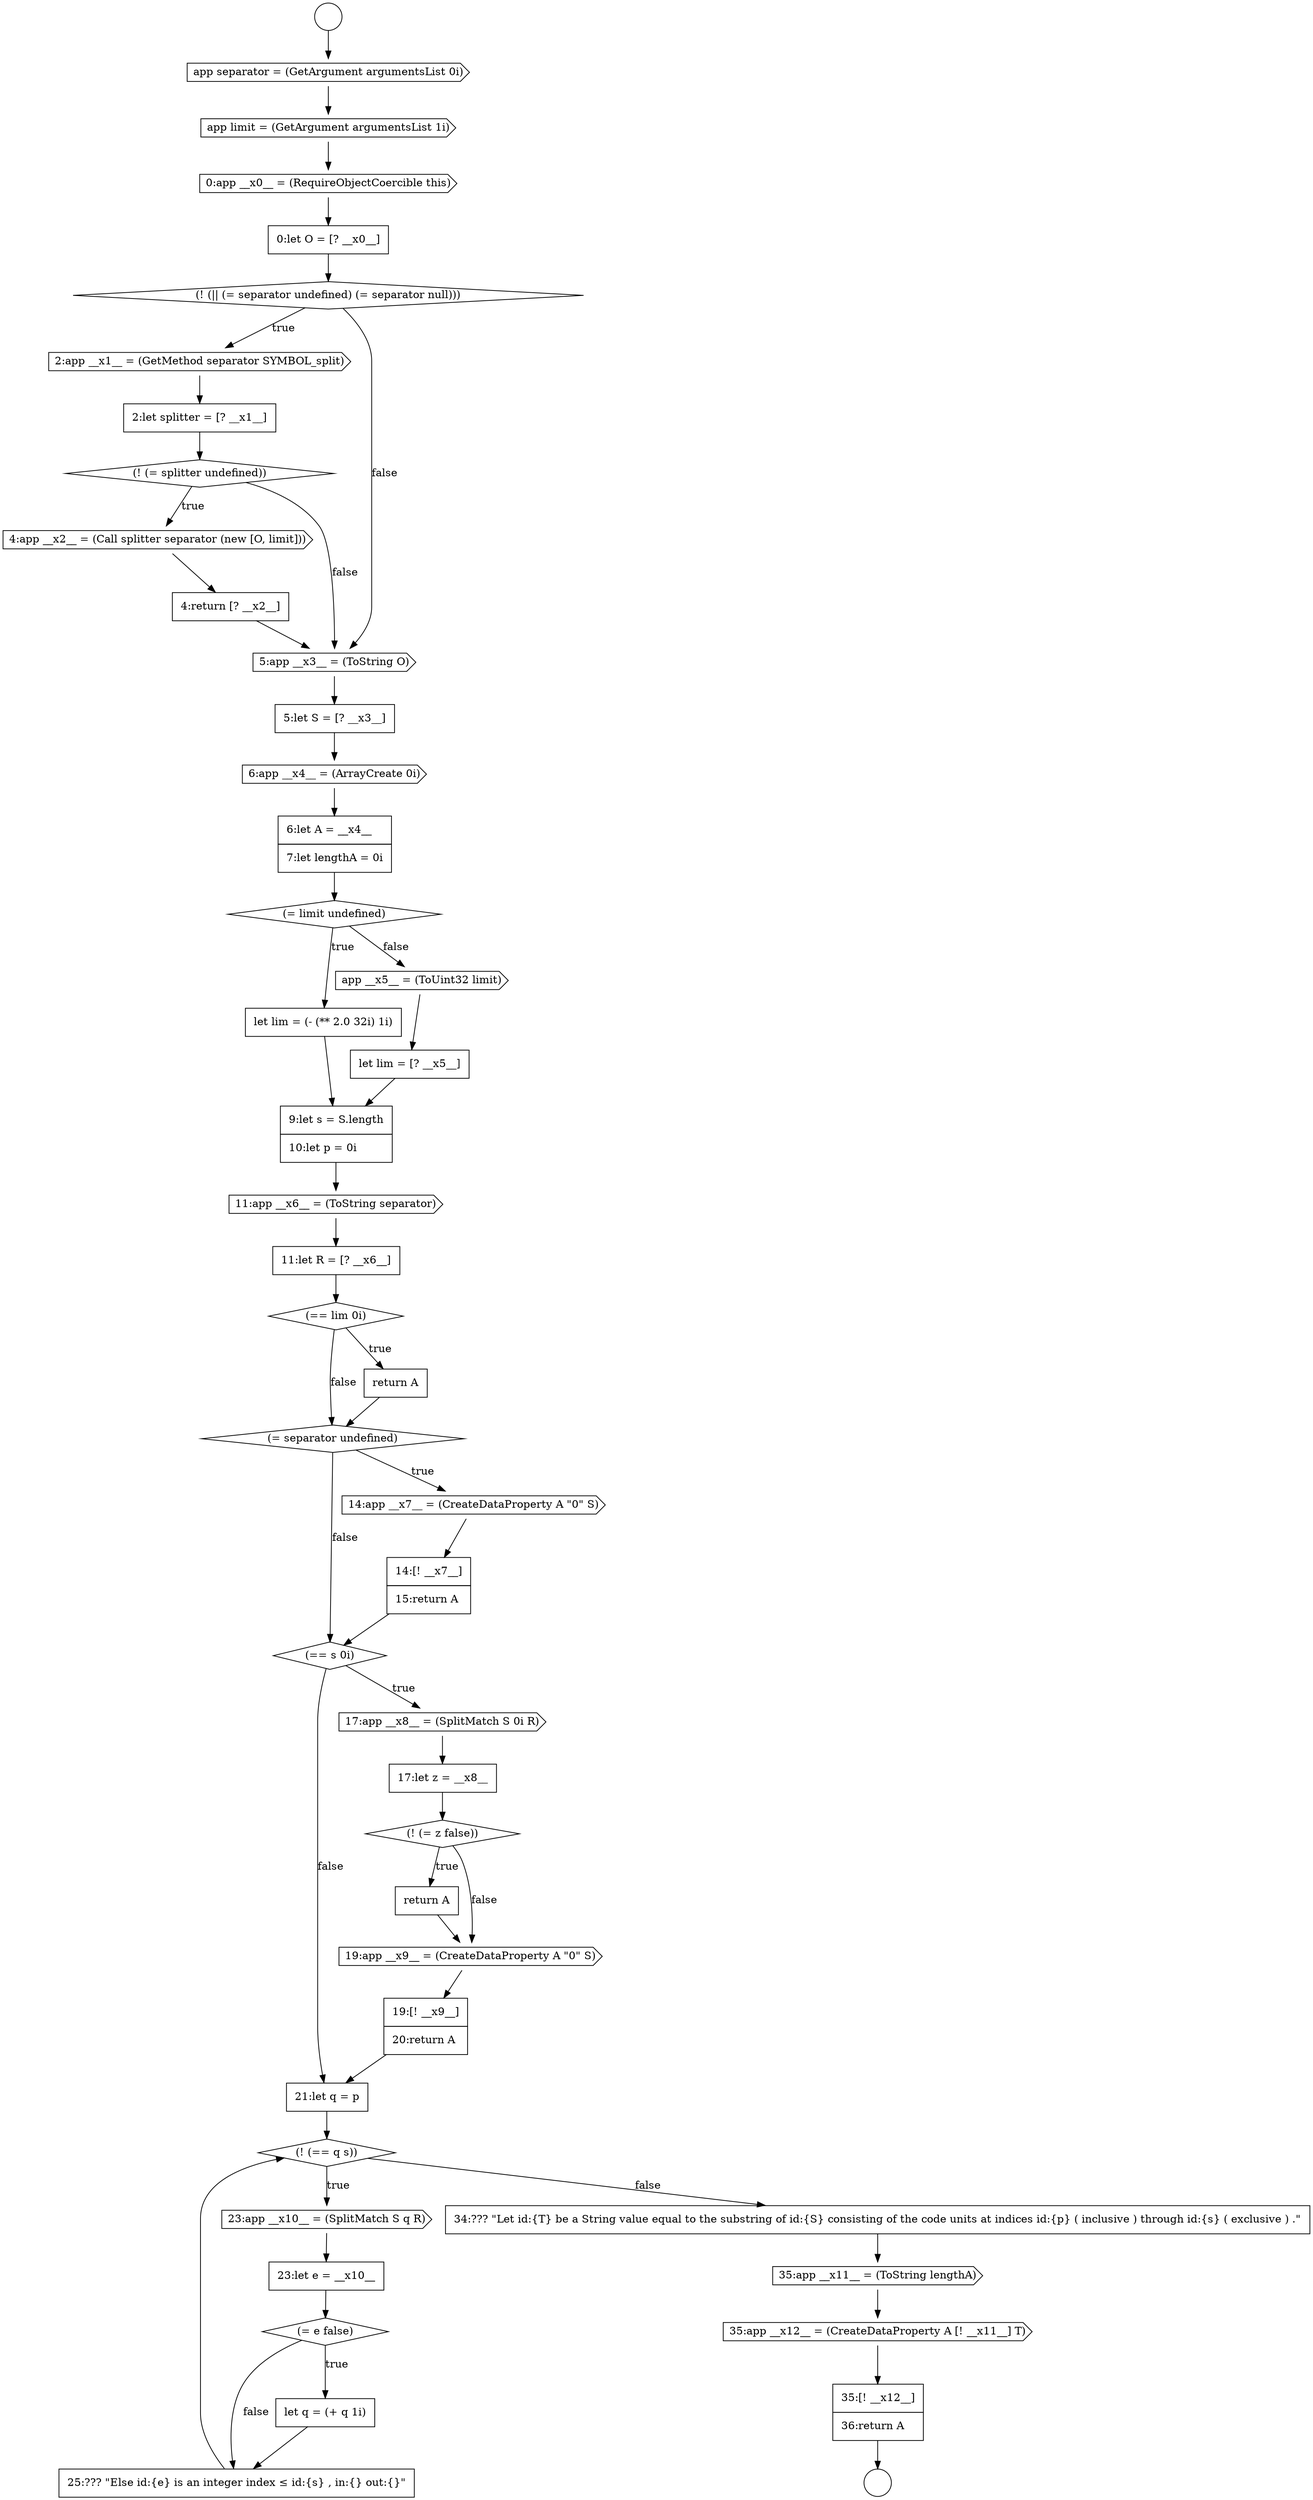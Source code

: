 digraph {
  node12392 [shape=cds, label=<<font color="black">app separator = (GetArgument argumentsList 0i)</font>> color="black" fillcolor="white" style=filled]
  node12425 [shape=none, margin=0, label=<<font color="black">
    <table border="0" cellborder="1" cellspacing="0" cellpadding="10">
      <tr><td align="left">21:let q = p</td></tr>
    </table>
  </font>> color="black" fillcolor="white" style=filled]
  node12433 [shape=cds, label=<<font color="black">35:app __x11__ = (ToString lengthA)</font>> color="black" fillcolor="white" style=filled]
  node12434 [shape=cds, label=<<font color="black">35:app __x12__ = (CreateDataProperty A [! __x11__] T)</font>> color="black" fillcolor="white" style=filled]
  node12390 [shape=circle label=" " color="black" fillcolor="white" style=filled]
  node12427 [shape=cds, label=<<font color="black">23:app __x10__ = (SplitMatch S q R)</font>> color="black" fillcolor="white" style=filled]
  node12391 [shape=circle label=" " color="black" fillcolor="white" style=filled]
  node12431 [shape=none, margin=0, label=<<font color="black">
    <table border="0" cellborder="1" cellspacing="0" cellpadding="10">
      <tr><td align="left">25:??? &quot;Else id:{e} is an integer index &le; id:{s} , in:{} out:{}&quot;</td></tr>
    </table>
  </font>> color="black" fillcolor="white" style=filled]
  node12426 [shape=diamond, label=<<font color="black">(! (== q s))</font>> color="black" fillcolor="white" style=filled]
  node12415 [shape=diamond, label=<<font color="black">(= separator undefined)</font>> color="black" fillcolor="white" style=filled]
  node12403 [shape=none, margin=0, label=<<font color="black">
    <table border="0" cellborder="1" cellspacing="0" cellpadding="10">
      <tr><td align="left">5:let S = [? __x3__]</td></tr>
    </table>
  </font>> color="black" fillcolor="white" style=filled]
  node12398 [shape=none, margin=0, label=<<font color="black">
    <table border="0" cellborder="1" cellspacing="0" cellpadding="10">
      <tr><td align="left">2:let splitter = [? __x1__]</td></tr>
    </table>
  </font>> color="black" fillcolor="white" style=filled]
  node12421 [shape=diamond, label=<<font color="black">(! (= z false))</font>> color="black" fillcolor="white" style=filled]
  node12407 [shape=none, margin=0, label=<<font color="black">
    <table border="0" cellborder="1" cellspacing="0" cellpadding="10">
      <tr><td align="left">let lim = (- (** 2.0 32i) 1i)</td></tr>
    </table>
  </font>> color="black" fillcolor="white" style=filled]
  node12417 [shape=none, margin=0, label=<<font color="black">
    <table border="0" cellborder="1" cellspacing="0" cellpadding="10">
      <tr><td align="left">14:[! __x7__]</td></tr>
      <tr><td align="left">15:return A</td></tr>
    </table>
  </font>> color="black" fillcolor="white" style=filled]
  node12394 [shape=cds, label=<<font color="black">0:app __x0__ = (RequireObjectCoercible this)</font>> color="black" fillcolor="white" style=filled]
  node12430 [shape=none, margin=0, label=<<font color="black">
    <table border="0" cellborder="1" cellspacing="0" cellpadding="10">
      <tr><td align="left">let q = (+ q 1i)</td></tr>
    </table>
  </font>> color="black" fillcolor="white" style=filled]
  node12411 [shape=cds, label=<<font color="black">11:app __x6__ = (ToString separator)</font>> color="black" fillcolor="white" style=filled]
  node12422 [shape=none, margin=0, label=<<font color="black">
    <table border="0" cellborder="1" cellspacing="0" cellpadding="10">
      <tr><td align="left">return A</td></tr>
    </table>
  </font>> color="black" fillcolor="white" style=filled]
  node12414 [shape=none, margin=0, label=<<font color="black">
    <table border="0" cellborder="1" cellspacing="0" cellpadding="10">
      <tr><td align="left">return A</td></tr>
    </table>
  </font>> color="black" fillcolor="white" style=filled]
  node12404 [shape=cds, label=<<font color="black">6:app __x4__ = (ArrayCreate 0i)</font>> color="black" fillcolor="white" style=filled]
  node12397 [shape=cds, label=<<font color="black">2:app __x1__ = (GetMethod separator SYMBOL_split)</font>> color="black" fillcolor="white" style=filled]
  node12418 [shape=diamond, label=<<font color="black">(== s 0i)</font>> color="black" fillcolor="white" style=filled]
  node12410 [shape=none, margin=0, label=<<font color="black">
    <table border="0" cellborder="1" cellspacing="0" cellpadding="10">
      <tr><td align="left">9:let s = S.length</td></tr>
      <tr><td align="left">10:let p = 0i</td></tr>
    </table>
  </font>> color="black" fillcolor="white" style=filled]
  node12408 [shape=cds, label=<<font color="black">app __x5__ = (ToUint32 limit)</font>> color="black" fillcolor="white" style=filled]
  node12393 [shape=cds, label=<<font color="black">app limit = (GetArgument argumentsList 1i)</font>> color="black" fillcolor="white" style=filled]
  node12429 [shape=diamond, label=<<font color="black">(= e false)</font>> color="black" fillcolor="white" style=filled]
  node12401 [shape=none, margin=0, label=<<font color="black">
    <table border="0" cellborder="1" cellspacing="0" cellpadding="10">
      <tr><td align="left">4:return [? __x2__]</td></tr>
    </table>
  </font>> color="black" fillcolor="white" style=filled]
  node12423 [shape=cds, label=<<font color="black">19:app __x9__ = (CreateDataProperty A &quot;0&quot; S)</font>> color="black" fillcolor="white" style=filled]
  node12400 [shape=cds, label=<<font color="black">4:app __x2__ = (Call splitter separator (new [O, limit]))</font>> color="black" fillcolor="white" style=filled]
  node12428 [shape=none, margin=0, label=<<font color="black">
    <table border="0" cellborder="1" cellspacing="0" cellpadding="10">
      <tr><td align="left">23:let e = __x10__</td></tr>
    </table>
  </font>> color="black" fillcolor="white" style=filled]
  node12413 [shape=diamond, label=<<font color="black">(== lim 0i)</font>> color="black" fillcolor="white" style=filled]
  node12432 [shape=none, margin=0, label=<<font color="black">
    <table border="0" cellborder="1" cellspacing="0" cellpadding="10">
      <tr><td align="left">34:??? &quot;Let id:{T} be a String value equal to the substring of id:{S} consisting of the code units at indices id:{p} ( inclusive ) through id:{s} ( exclusive ) .&quot;</td></tr>
    </table>
  </font>> color="black" fillcolor="white" style=filled]
  node12409 [shape=none, margin=0, label=<<font color="black">
    <table border="0" cellborder="1" cellspacing="0" cellpadding="10">
      <tr><td align="left">let lim = [? __x5__]</td></tr>
    </table>
  </font>> color="black" fillcolor="white" style=filled]
  node12419 [shape=cds, label=<<font color="black">17:app __x8__ = (SplitMatch S 0i R)</font>> color="black" fillcolor="white" style=filled]
  node12405 [shape=none, margin=0, label=<<font color="black">
    <table border="0" cellborder="1" cellspacing="0" cellpadding="10">
      <tr><td align="left">6:let A = __x4__</td></tr>
      <tr><td align="left">7:let lengthA = 0i</td></tr>
    </table>
  </font>> color="black" fillcolor="white" style=filled]
  node12396 [shape=diamond, label=<<font color="black">(! (|| (= separator undefined) (= separator null)))</font>> color="black" fillcolor="white" style=filled]
  node12424 [shape=none, margin=0, label=<<font color="black">
    <table border="0" cellborder="1" cellspacing="0" cellpadding="10">
      <tr><td align="left">19:[! __x9__]</td></tr>
      <tr><td align="left">20:return A</td></tr>
    </table>
  </font>> color="black" fillcolor="white" style=filled]
  node12416 [shape=cds, label=<<font color="black">14:app __x7__ = (CreateDataProperty A &quot;0&quot; S)</font>> color="black" fillcolor="white" style=filled]
  node12399 [shape=diamond, label=<<font color="black">(! (= splitter undefined))</font>> color="black" fillcolor="white" style=filled]
  node12402 [shape=cds, label=<<font color="black">5:app __x3__ = (ToString O)</font>> color="black" fillcolor="white" style=filled]
  node12420 [shape=none, margin=0, label=<<font color="black">
    <table border="0" cellborder="1" cellspacing="0" cellpadding="10">
      <tr><td align="left">17:let z = __x8__</td></tr>
    </table>
  </font>> color="black" fillcolor="white" style=filled]
  node12406 [shape=diamond, label=<<font color="black">(= limit undefined)</font>> color="black" fillcolor="white" style=filled]
  node12435 [shape=none, margin=0, label=<<font color="black">
    <table border="0" cellborder="1" cellspacing="0" cellpadding="10">
      <tr><td align="left">35:[! __x12__]</td></tr>
      <tr><td align="left">36:return A</td></tr>
    </table>
  </font>> color="black" fillcolor="white" style=filled]
  node12395 [shape=none, margin=0, label=<<font color="black">
    <table border="0" cellborder="1" cellspacing="0" cellpadding="10">
      <tr><td align="left">0:let O = [? __x0__]</td></tr>
    </table>
  </font>> color="black" fillcolor="white" style=filled]
  node12412 [shape=none, margin=0, label=<<font color="black">
    <table border="0" cellborder="1" cellspacing="0" cellpadding="10">
      <tr><td align="left">11:let R = [? __x6__]</td></tr>
    </table>
  </font>> color="black" fillcolor="white" style=filled]
  node12400 -> node12401 [ color="black"]
  node12390 -> node12392 [ color="black"]
  node12410 -> node12411 [ color="black"]
  node12417 -> node12418 [ color="black"]
  node12432 -> node12433 [ color="black"]
  node12397 -> node12398 [ color="black"]
  node12431 -> node12426 [ color="black"]
  node12392 -> node12393 [ color="black"]
  node12424 -> node12425 [ color="black"]
  node12407 -> node12410 [ color="black"]
  node12412 -> node12413 [ color="black"]
  node12404 -> node12405 [ color="black"]
  node12425 -> node12426 [ color="black"]
  node12394 -> node12395 [ color="black"]
  node12416 -> node12417 [ color="black"]
  node12434 -> node12435 [ color="black"]
  node12435 -> node12391 [ color="black"]
  node12418 -> node12419 [label=<<font color="black">true</font>> color="black"]
  node12418 -> node12425 [label=<<font color="black">false</font>> color="black"]
  node12427 -> node12428 [ color="black"]
  node12401 -> node12402 [ color="black"]
  node12428 -> node12429 [ color="black"]
  node12414 -> node12415 [ color="black"]
  node12423 -> node12424 [ color="black"]
  node12426 -> node12427 [label=<<font color="black">true</font>> color="black"]
  node12426 -> node12432 [label=<<font color="black">false</font>> color="black"]
  node12399 -> node12400 [label=<<font color="black">true</font>> color="black"]
  node12399 -> node12402 [label=<<font color="black">false</font>> color="black"]
  node12429 -> node12430 [label=<<font color="black">true</font>> color="black"]
  node12429 -> node12431 [label=<<font color="black">false</font>> color="black"]
  node12403 -> node12404 [ color="black"]
  node12393 -> node12394 [ color="black"]
  node12408 -> node12409 [ color="black"]
  node12415 -> node12416 [label=<<font color="black">true</font>> color="black"]
  node12415 -> node12418 [label=<<font color="black">false</font>> color="black"]
  node12433 -> node12434 [ color="black"]
  node12422 -> node12423 [ color="black"]
  node12396 -> node12397 [label=<<font color="black">true</font>> color="black"]
  node12396 -> node12402 [label=<<font color="black">false</font>> color="black"]
  node12405 -> node12406 [ color="black"]
  node12402 -> node12403 [ color="black"]
  node12398 -> node12399 [ color="black"]
  node12411 -> node12412 [ color="black"]
  node12420 -> node12421 [ color="black"]
  node12419 -> node12420 [ color="black"]
  node12395 -> node12396 [ color="black"]
  node12413 -> node12414 [label=<<font color="black">true</font>> color="black"]
  node12413 -> node12415 [label=<<font color="black">false</font>> color="black"]
  node12409 -> node12410 [ color="black"]
  node12421 -> node12422 [label=<<font color="black">true</font>> color="black"]
  node12421 -> node12423 [label=<<font color="black">false</font>> color="black"]
  node12406 -> node12407 [label=<<font color="black">true</font>> color="black"]
  node12406 -> node12408 [label=<<font color="black">false</font>> color="black"]
  node12430 -> node12431 [ color="black"]
}
